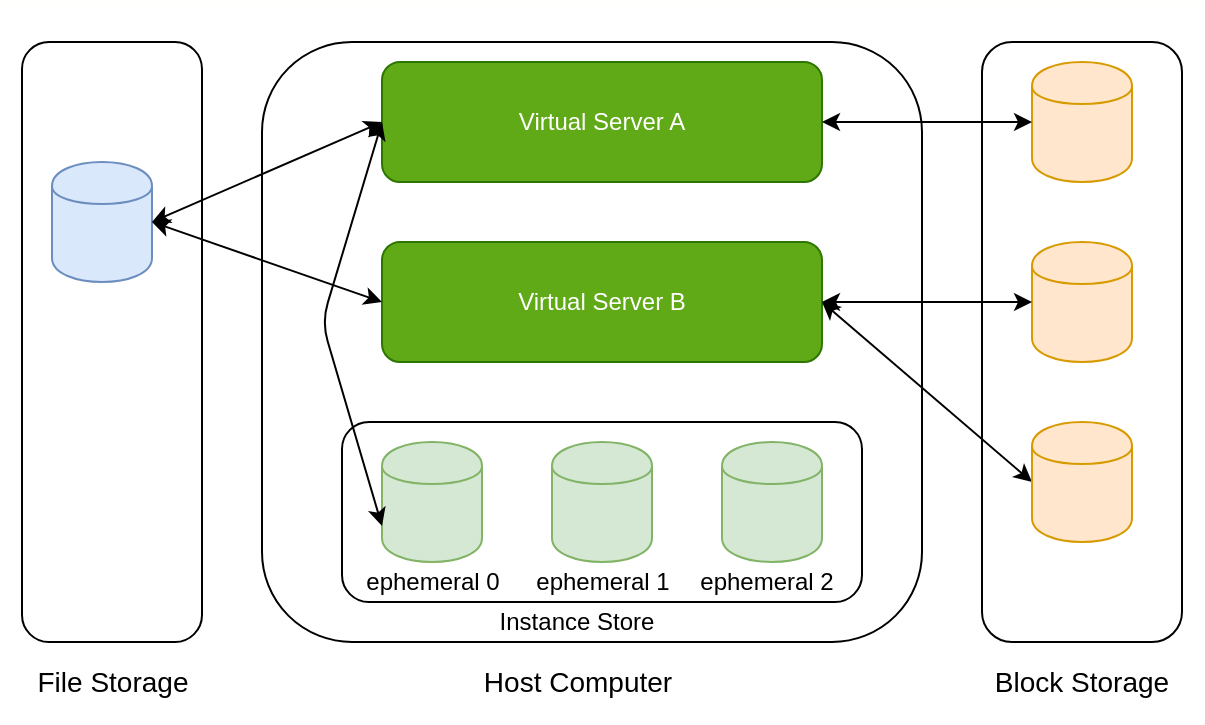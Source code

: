 <mxfile version="12.9.9" type="device"><diagram id="kben0r0gYYd9zOO5OQ2E" name="Page-1"><mxGraphModel dx="1055" dy="808" grid="1" gridSize="10" guides="1" tooltips="1" connect="1" arrows="1" fold="1" page="1" pageScale="1" pageWidth="1654" pageHeight="1169" math="0" shadow="0"><root><mxCell id="0"/><mxCell id="1" parent="0"/><mxCell id="MoLzKaAGdUaluVQuXFD1-29" value="" style="rounded=0;whiteSpace=wrap;html=1;fontSize=14;strokeColor=#FEFFFA;" parent="1" vertex="1"><mxGeometry x="190" y="210" width="600" height="360" as="geometry"/></mxCell><mxCell id="MoLzKaAGdUaluVQuXFD1-1" value="" style="rounded=1;whiteSpace=wrap;html=1;" parent="1" vertex="1"><mxGeometry x="320" y="230" width="330" height="300" as="geometry"/></mxCell><mxCell id="MoLzKaAGdUaluVQuXFD1-2" value="Virtual Server A" style="rounded=1;whiteSpace=wrap;html=1;fillColor=#60a917;strokeColor=#2D7600;fontColor=#ffffff;" parent="1" vertex="1"><mxGeometry x="380" y="240" width="220" height="60" as="geometry"/></mxCell><mxCell id="MoLzKaAGdUaluVQuXFD1-3" value="Virtual Server B" style="rounded=1;whiteSpace=wrap;html=1;fillColor=#60a917;strokeColor=#2D7600;fontColor=#ffffff;" parent="1" vertex="1"><mxGeometry x="380" y="330" width="220" height="60" as="geometry"/></mxCell><mxCell id="MoLzKaAGdUaluVQuXFD1-4" value="" style="rounded=1;whiteSpace=wrap;html=1;" parent="1" vertex="1"><mxGeometry x="360" y="420" width="260" height="90" as="geometry"/></mxCell><mxCell id="MoLzKaAGdUaluVQuXFD1-5" value="" style="shape=cylinder;whiteSpace=wrap;html=1;boundedLbl=1;backgroundOutline=1;fillColor=#d5e8d4;strokeColor=#82b366;" parent="1" vertex="1"><mxGeometry x="380" y="430" width="50" height="60" as="geometry"/></mxCell><mxCell id="MoLzKaAGdUaluVQuXFD1-6" value="" style="shape=cylinder;whiteSpace=wrap;html=1;boundedLbl=1;backgroundOutline=1;fillColor=#d5e8d4;strokeColor=#82b366;" parent="1" vertex="1"><mxGeometry x="465" y="430" width="50" height="60" as="geometry"/></mxCell><mxCell id="MoLzKaAGdUaluVQuXFD1-7" value="" style="shape=cylinder;whiteSpace=wrap;html=1;boundedLbl=1;backgroundOutline=1;fillColor=#d5e8d4;strokeColor=#82b366;" parent="1" vertex="1"><mxGeometry x="550" y="430" width="50" height="60" as="geometry"/></mxCell><mxCell id="MoLzKaAGdUaluVQuXFD1-8" value="Instance Store" style="text;html=1;strokeColor=none;fillColor=none;align=center;verticalAlign=middle;whiteSpace=wrap;rounded=0;" parent="1" vertex="1"><mxGeometry x="430" y="510" width="95" height="20" as="geometry"/></mxCell><mxCell id="MoLzKaAGdUaluVQuXFD1-9" value="ephemeral 0" style="text;html=1;strokeColor=none;fillColor=none;align=center;verticalAlign=middle;whiteSpace=wrap;rounded=0;" parent="1" vertex="1"><mxGeometry x="357.5" y="490" width="95" height="20" as="geometry"/></mxCell><mxCell id="MoLzKaAGdUaluVQuXFD1-10" value="ephemeral 1" style="text;html=1;strokeColor=none;fillColor=none;align=center;verticalAlign=middle;whiteSpace=wrap;rounded=0;" parent="1" vertex="1"><mxGeometry x="442.5" y="490" width="95" height="20" as="geometry"/></mxCell><mxCell id="MoLzKaAGdUaluVQuXFD1-11" value="ephemeral 2" style="text;html=1;strokeColor=none;fillColor=none;align=center;verticalAlign=middle;whiteSpace=wrap;rounded=0;" parent="1" vertex="1"><mxGeometry x="525" y="490" width="95" height="20" as="geometry"/></mxCell><mxCell id="MoLzKaAGdUaluVQuXFD1-12" value="" style="endArrow=classic;startArrow=classic;html=1;exitX=0;exitY=0.5;exitDx=0;exitDy=0;entryX=0;entryY=0.7;entryDx=0;entryDy=0;" parent="1" source="MoLzKaAGdUaluVQuXFD1-2" target="MoLzKaAGdUaluVQuXFD1-5" edge="1"><mxGeometry width="50" height="50" relative="1" as="geometry"><mxPoint x="540" y="440" as="sourcePoint"/><mxPoint x="590" y="390" as="targetPoint"/><Array as="points"><mxPoint x="350" y="370"/></Array></mxGeometry></mxCell><mxCell id="MoLzKaAGdUaluVQuXFD1-14" value="" style="rounded=1;whiteSpace=wrap;html=1;" parent="1" vertex="1"><mxGeometry x="200" y="230" width="90" height="300" as="geometry"/></mxCell><mxCell id="MoLzKaAGdUaluVQuXFD1-15" value="" style="shape=cylinder;whiteSpace=wrap;html=1;boundedLbl=1;backgroundOutline=1;fillColor=#dae8fc;strokeColor=#6c8ebf;" parent="1" vertex="1"><mxGeometry x="215" y="290" width="50" height="60" as="geometry"/></mxCell><mxCell id="MoLzKaAGdUaluVQuXFD1-17" value="" style="endArrow=classic;startArrow=classic;html=1;exitX=0;exitY=0.5;exitDx=0;exitDy=0;entryX=1;entryY=0.5;entryDx=0;entryDy=0;" parent="1" source="MoLzKaAGdUaluVQuXFD1-3" target="MoLzKaAGdUaluVQuXFD1-15" edge="1"><mxGeometry width="50" height="50" relative="1" as="geometry"><mxPoint x="540" y="440" as="sourcePoint"/><mxPoint x="590" y="390" as="targetPoint"/></mxGeometry></mxCell><mxCell id="MoLzKaAGdUaluVQuXFD1-18" value="" style="endArrow=classic;startArrow=classic;html=1;entryX=0;entryY=0.5;entryDx=0;entryDy=0;exitX=1;exitY=0.5;exitDx=0;exitDy=0;" parent="1" source="MoLzKaAGdUaluVQuXFD1-15" target="MoLzKaAGdUaluVQuXFD1-2" edge="1"><mxGeometry width="50" height="50" relative="1" as="geometry"><mxPoint x="270" y="320" as="sourcePoint"/><mxPoint x="590" y="390" as="targetPoint"/></mxGeometry></mxCell><mxCell id="MoLzKaAGdUaluVQuXFD1-19" value="" style="rounded=1;whiteSpace=wrap;html=1;" parent="1" vertex="1"><mxGeometry x="680" y="230" width="100" height="300" as="geometry"/></mxCell><mxCell id="MoLzKaAGdUaluVQuXFD1-20" value="" style="shape=cylinder;whiteSpace=wrap;html=1;boundedLbl=1;backgroundOutline=1;fillColor=#ffe6cc;strokeColor=#d79b00;" parent="1" vertex="1"><mxGeometry x="705" y="240" width="50" height="60" as="geometry"/></mxCell><mxCell id="MoLzKaAGdUaluVQuXFD1-21" value="" style="shape=cylinder;whiteSpace=wrap;html=1;boundedLbl=1;backgroundOutline=1;fillColor=#ffe6cc;strokeColor=#d79b00;" parent="1" vertex="1"><mxGeometry x="705" y="330" width="50" height="60" as="geometry"/></mxCell><mxCell id="MoLzKaAGdUaluVQuXFD1-22" value="" style="endArrow=classic;startArrow=classic;html=1;exitX=0;exitY=0.5;exitDx=0;exitDy=0;" parent="1" source="MoLzKaAGdUaluVQuXFD1-23" edge="1"><mxGeometry width="50" height="50" relative="1" as="geometry"><mxPoint x="550" y="410" as="sourcePoint"/><mxPoint x="600" y="360" as="targetPoint"/></mxGeometry></mxCell><mxCell id="MoLzKaAGdUaluVQuXFD1-23" value="" style="shape=cylinder;whiteSpace=wrap;html=1;boundedLbl=1;backgroundOutline=1;fillColor=#ffe6cc;strokeColor=#d79b00;" parent="1" vertex="1"><mxGeometry x="705" y="420" width="50" height="60" as="geometry"/></mxCell><mxCell id="MoLzKaAGdUaluVQuXFD1-24" value="" style="endArrow=classic;startArrow=classic;html=1;entryX=1;entryY=0.5;entryDx=0;entryDy=0;exitX=0;exitY=0.5;exitDx=0;exitDy=0;" parent="1" source="MoLzKaAGdUaluVQuXFD1-21" target="MoLzKaAGdUaluVQuXFD1-3" edge="1"><mxGeometry width="50" height="50" relative="1" as="geometry"><mxPoint x="540" y="440" as="sourcePoint"/><mxPoint x="590" y="390" as="targetPoint"/></mxGeometry></mxCell><mxCell id="MoLzKaAGdUaluVQuXFD1-25" value="" style="endArrow=classic;startArrow=classic;html=1;entryX=0;entryY=0.5;entryDx=0;entryDy=0;exitX=1;exitY=0.5;exitDx=0;exitDy=0;" parent="1" source="MoLzKaAGdUaluVQuXFD1-2" target="MoLzKaAGdUaluVQuXFD1-20" edge="1"><mxGeometry width="50" height="50" relative="1" as="geometry"><mxPoint x="540" y="440" as="sourcePoint"/><mxPoint x="590" y="390" as="targetPoint"/></mxGeometry></mxCell><mxCell id="MoLzKaAGdUaluVQuXFD1-26" value="File Storage" style="text;html=1;strokeColor=none;fillColor=none;align=center;verticalAlign=middle;whiteSpace=wrap;rounded=0;fontSize=14;" parent="1" vertex="1"><mxGeometry x="197.5" y="540" width="95" height="20" as="geometry"/></mxCell><mxCell id="MoLzKaAGdUaluVQuXFD1-27" value="Host Computer" style="text;html=1;strokeColor=none;fillColor=none;align=center;verticalAlign=middle;whiteSpace=wrap;rounded=0;fontSize=14;" parent="1" vertex="1"><mxGeometry x="417.5" y="540" width="120" height="20" as="geometry"/></mxCell><mxCell id="MoLzKaAGdUaluVQuXFD1-28" value="Block Storage" style="text;html=1;strokeColor=none;fillColor=none;align=center;verticalAlign=middle;whiteSpace=wrap;rounded=0;fontSize=14;" parent="1" vertex="1"><mxGeometry x="670" y="540" width="120" height="20" as="geometry"/></mxCell></root></mxGraphModel></diagram></mxfile>